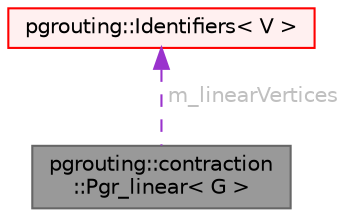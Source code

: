 digraph "pgrouting::contraction::Pgr_linear&lt; G &gt;"
{
 // LATEX_PDF_SIZE
  bgcolor="transparent";
  edge [fontname=Helvetica,fontsize=10,labelfontname=Helvetica,labelfontsize=10];
  node [fontname=Helvetica,fontsize=10,shape=box,height=0.2,width=0.4];
  Node1 [id="Node000001",label="pgrouting::contraction\l::Pgr_linear\< G \>",height=0.2,width=0.4,color="gray40", fillcolor="grey60", style="filled", fontcolor="black",tooltip=" "];
  Node2 -> Node1 [id="edge1_Node000001_Node000002",dir="back",color="darkorchid3",style="dashed",tooltip=" ",label=" m_linearVertices",fontcolor="grey" ];
  Node2 [id="Node000002",label="pgrouting::Identifiers\< V \>",height=0.2,width=0.4,color="red", fillcolor="#FFF0F0", style="filled",URL="$classpgrouting_1_1Identifiers.html",tooltip=" "];
}
